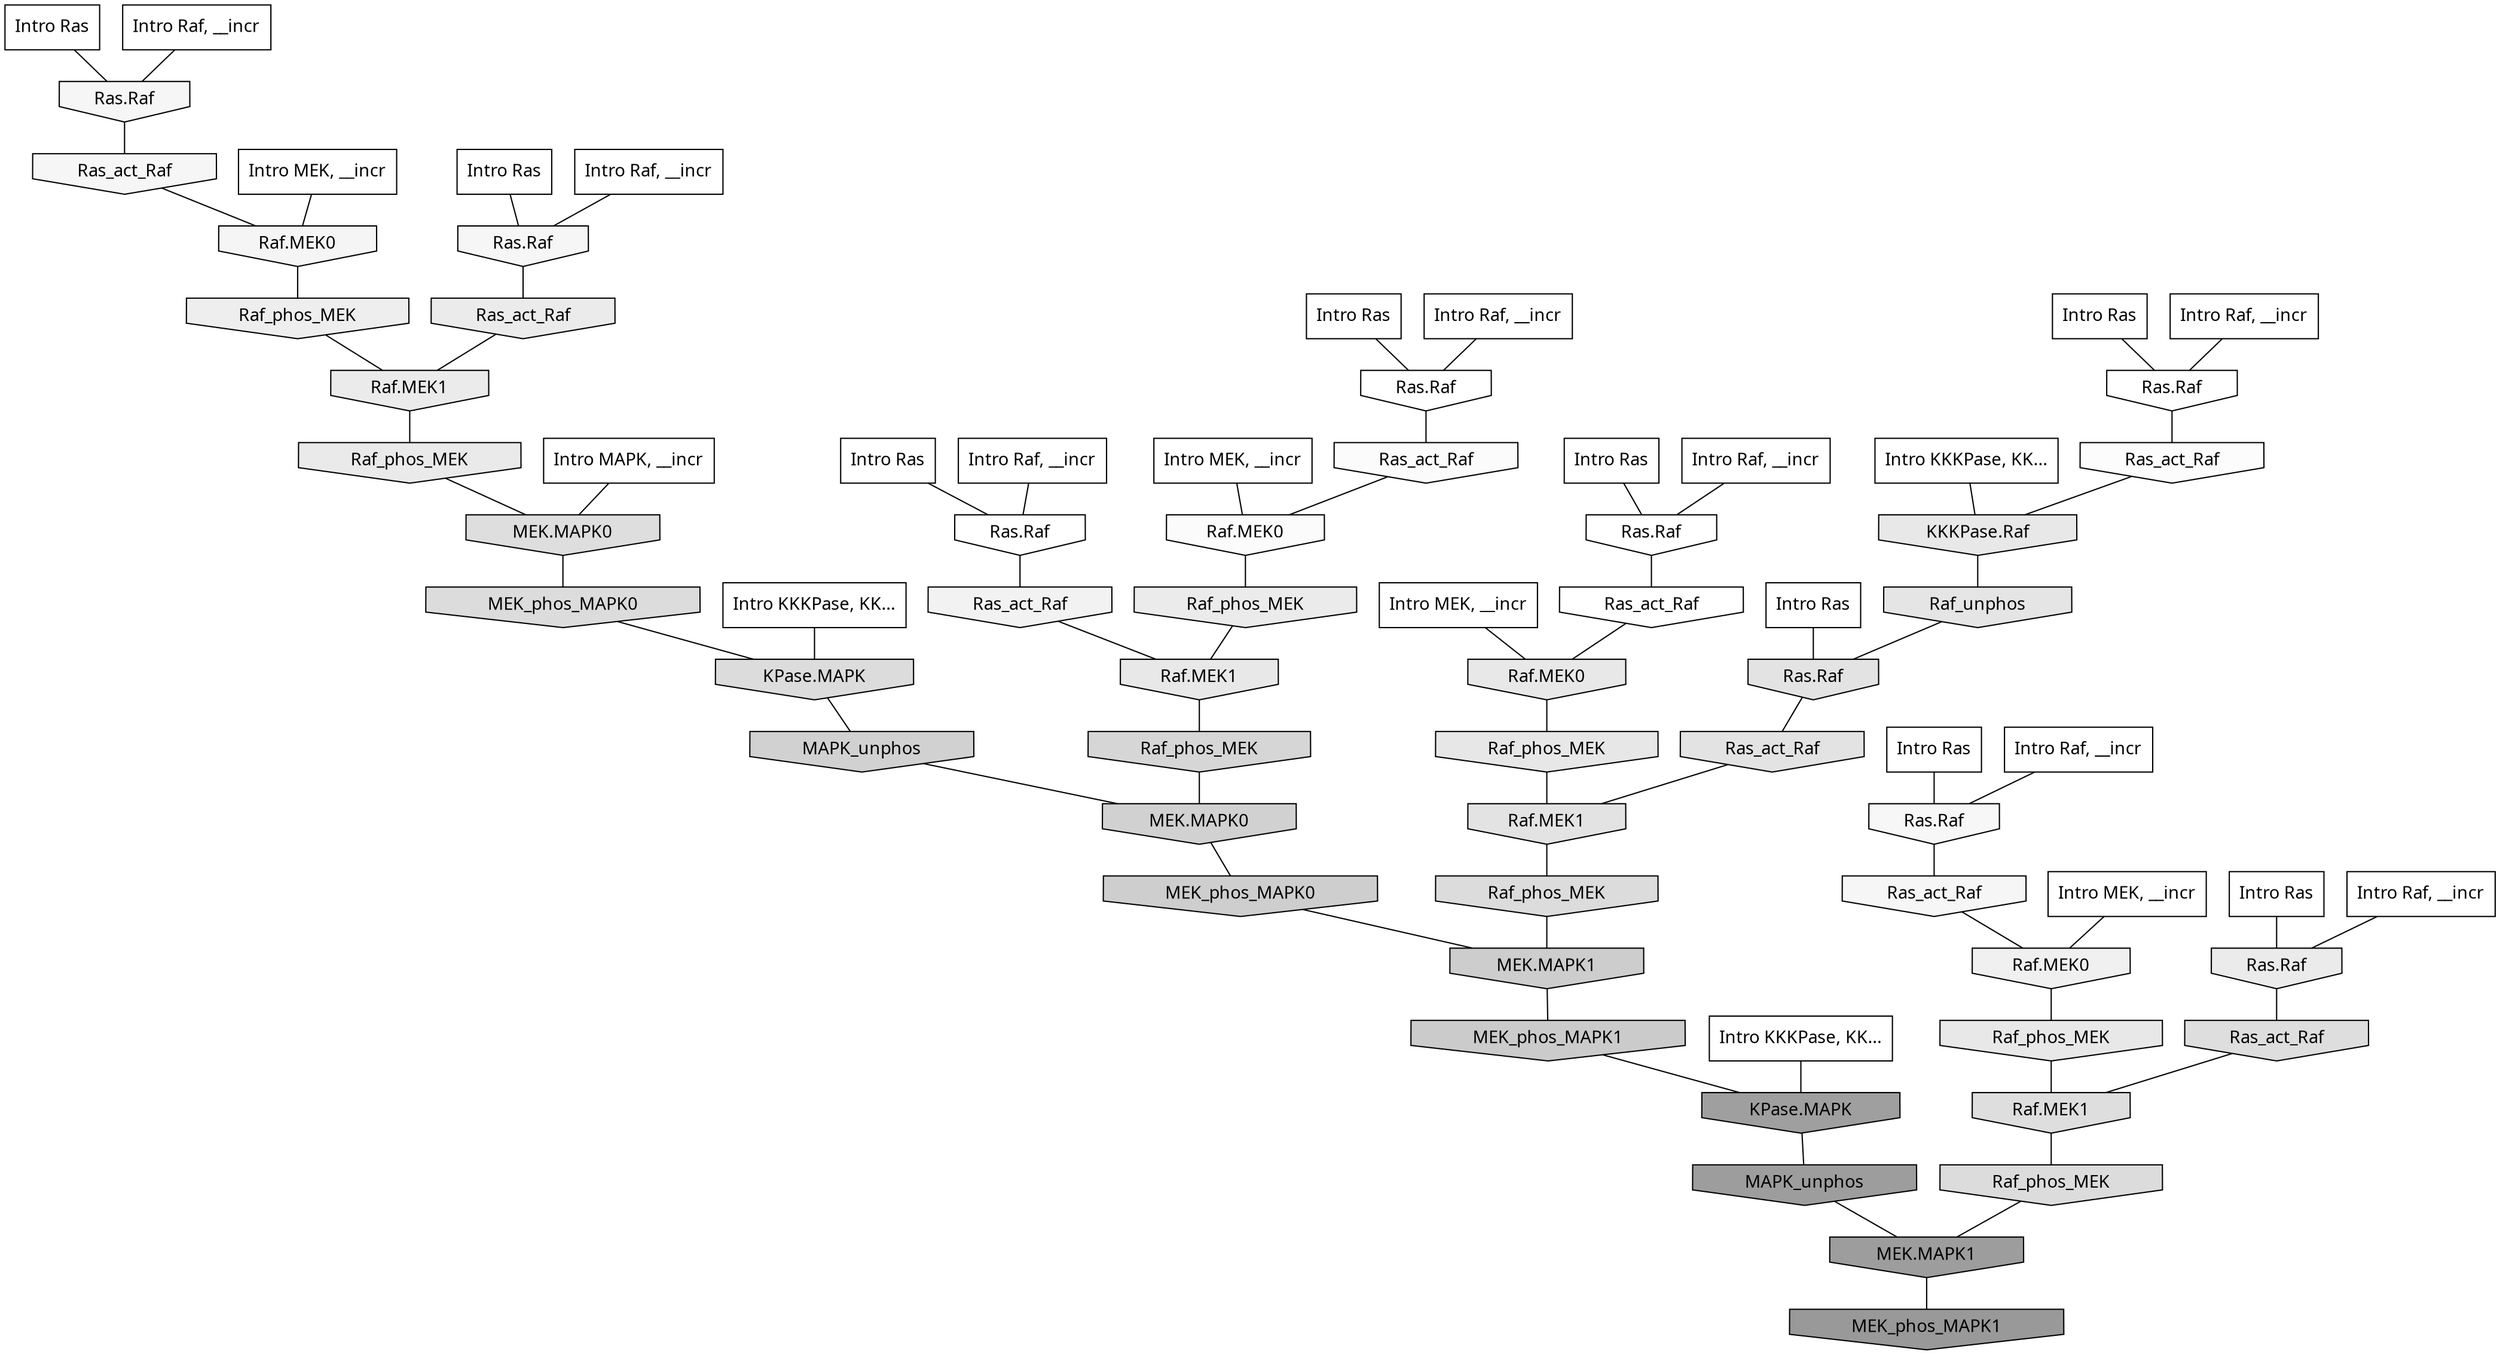 digraph G{
  rankdir="TB";
  ranksep=0.30;
  node [fontname="CMU Serif"];
  edge [fontname="CMU Serif"];
  
  3 [label="Intro Ras", shape=rectangle, style=filled, fillcolor="0.000 0.000 1.000"]
  
  28 [label="Intro Ras", shape=rectangle, style=filled, fillcolor="0.000 0.000 1.000"]
  
  35 [label="Intro Ras", shape=rectangle, style=filled, fillcolor="0.000 0.000 1.000"]
  
  41 [label="Intro Ras", shape=rectangle, style=filled, fillcolor="0.000 0.000 1.000"]
  
  49 [label="Intro Ras", shape=rectangle, style=filled, fillcolor="0.000 0.000 1.000"]
  
  51 [label="Intro Ras", shape=rectangle, style=filled, fillcolor="0.000 0.000 1.000"]
  
  52 [label="Intro Ras", shape=rectangle, style=filled, fillcolor="0.000 0.000 1.000"]
  
  68 [label="Intro Ras", shape=rectangle, style=filled, fillcolor="0.000 0.000 1.000"]
  
  85 [label="Intro Ras", shape=rectangle, style=filled, fillcolor="0.000 0.000 1.000"]
  
  322 [label="Intro Raf, __incr", shape=rectangle, style=filled, fillcolor="0.000 0.000 1.000"]
  
  398 [label="Intro Raf, __incr", shape=rectangle, style=filled, fillcolor="0.000 0.000 1.000"]
  
  469 [label="Intro Raf, __incr", shape=rectangle, style=filled, fillcolor="0.000 0.000 1.000"]
  
  503 [label="Intro Raf, __incr", shape=rectangle, style=filled, fillcolor="0.000 0.000 1.000"]
  
  722 [label="Intro Raf, __incr", shape=rectangle, style=filled, fillcolor="0.000 0.000 1.000"]
  
  789 [label="Intro Raf, __incr", shape=rectangle, style=filled, fillcolor="0.000 0.000 1.000"]
  
  824 [label="Intro Raf, __incr", shape=rectangle, style=filled, fillcolor="0.000 0.000 1.000"]
  
  938 [label="Intro Raf, __incr", shape=rectangle, style=filled, fillcolor="0.000 0.000 1.000"]
  
  1270 [label="Intro MEK, __incr", shape=rectangle, style=filled, fillcolor="0.000 0.000 1.000"]
  
  1631 [label="Intro MEK, __incr", shape=rectangle, style=filled, fillcolor="0.000 0.000 1.000"]
  
  1689 [label="Intro MEK, __incr", shape=rectangle, style=filled, fillcolor="0.000 0.000 1.000"]
  
  2051 [label="Intro MEK, __incr", shape=rectangle, style=filled, fillcolor="0.000 0.000 1.000"]
  
  2500 [label="Intro MAPK, __incr", shape=rectangle, style=filled, fillcolor="0.000 0.000 1.000"]
  
  3183 [label="Intro KKKPase, KK...", shape=rectangle, style=filled, fillcolor="0.000 0.000 1.000"]
  
  3185 [label="Intro KKKPase, KK...", shape=rectangle, style=filled, fillcolor="0.000 0.000 1.000"]
  
  3188 [label="Intro KKKPase, KK...", shape=rectangle, style=filled, fillcolor="0.000 0.000 1.000"]
  
  3226 [label="Ras.Raf", shape=invhouse, style=filled, fillcolor="0.000 0.000 1.000"]
  
  3267 [label="Ras.Raf", shape=invhouse, style=filled, fillcolor="0.000 0.000 1.000"]
  
  3294 [label="Ras.Raf", shape=invhouse, style=filled, fillcolor="0.000 0.000 1.000"]
  
  3301 [label="Ras.Raf", shape=invhouse, style=filled, fillcolor="0.000 0.000 1.000"]
  
  3336 [label="Ras_act_Raf", shape=invhouse, style=filled, fillcolor="0.000 0.000 0.998"]
  
  3472 [label="Ras_act_Raf", shape=invhouse, style=filled, fillcolor="0.000 0.000 0.987"]
  
  3508 [label="Ras_act_Raf", shape=invhouse, style=filled, fillcolor="0.000 0.000 0.984"]
  
  3510 [label="Raf.MEK0", shape=invhouse, style=filled, fillcolor="0.000 0.000 0.984"]
  
  3818 [label="Ras.Raf", shape=invhouse, style=filled, fillcolor="0.000 0.000 0.968"]
  
  3946 [label="Ras.Raf", shape=invhouse, style=filled, fillcolor="0.000 0.000 0.964"]
  
  3976 [label="Ras_act_Raf", shape=invhouse, style=filled, fillcolor="0.000 0.000 0.964"]
  
  4002 [label="Ras.Raf", shape=invhouse, style=filled, fillcolor="0.000 0.000 0.963"]
  
  4063 [label="Ras_act_Raf", shape=invhouse, style=filled, fillcolor="0.000 0.000 0.961"]
  
  4091 [label="Raf.MEK0", shape=invhouse, style=filled, fillcolor="0.000 0.000 0.960"]
  
  4440 [label="Ras_act_Raf", shape=invhouse, style=filled, fillcolor="0.000 0.000 0.948"]
  
  4735 [label="Raf.MEK0", shape=invhouse, style=filled, fillcolor="0.000 0.000 0.939"]
  
  4956 [label="Raf_phos_MEK", shape=invhouse, style=filled, fillcolor="0.000 0.000 0.932"]
  
  5331 [label="Ras_act_Raf", shape=invhouse, style=filled, fillcolor="0.000 0.000 0.921"]
  
  5337 [label="Raf.MEK1", shape=invhouse, style=filled, fillcolor="0.000 0.000 0.921"]
  
  5342 [label="Ras.Raf", shape=invhouse, style=filled, fillcolor="0.000 0.000 0.921"]
  
  5362 [label="Raf_phos_MEK", shape=invhouse, style=filled, fillcolor="0.000 0.000 0.920"]
  
  5464 [label="Raf_phos_MEK", shape=invhouse, style=filled, fillcolor="0.000 0.000 0.917"]
  
  5684 [label="Raf_phos_MEK", shape=invhouse, style=filled, fillcolor="0.000 0.000 0.910"]
  
  5742 [label="Raf.MEK0", shape=invhouse, style=filled, fillcolor="0.000 0.000 0.909"]
  
  5767 [label="Raf.MEK1", shape=invhouse, style=filled, fillcolor="0.000 0.000 0.908"]
  
  5812 [label="KKKPase.Raf", shape=invhouse, style=filled, fillcolor="0.000 0.000 0.908"]
  
  5965 [label="Raf_phos_MEK", shape=invhouse, style=filled, fillcolor="0.000 0.000 0.904"]
  
  6199 [label="Raf_unphos", shape=invhouse, style=filled, fillcolor="0.000 0.000 0.897"]
  
  6567 [label="Ras.Raf", shape=invhouse, style=filled, fillcolor="0.000 0.000 0.890"]
  
  6675 [label="Ras_act_Raf", shape=invhouse, style=filled, fillcolor="0.000 0.000 0.888"]
  
  6678 [label="Raf.MEK1", shape=invhouse, style=filled, fillcolor="0.000 0.000 0.888"]
  
  7674 [label="MEK.MAPK0", shape=invhouse, style=filled, fillcolor="0.000 0.000 0.871"]
  
  7843 [label="Ras_act_Raf", shape=invhouse, style=filled, fillcolor="0.000 0.000 0.868"]
  
  7847 [label="Raf.MEK1", shape=invhouse, style=filled, fillcolor="0.000 0.000 0.868"]
  
  8320 [label="MEK_phos_MAPK0", shape=invhouse, style=filled, fillcolor="0.000 0.000 0.861"]
  
  8329 [label="Raf_phos_MEK", shape=invhouse, style=filled, fillcolor="0.000 0.000 0.861"]
  
  8372 [label="KPase.MAPK", shape=invhouse, style=filled, fillcolor="0.000 0.000 0.861"]
  
  8396 [label="Raf_phos_MEK", shape=invhouse, style=filled, fillcolor="0.000 0.000 0.860"]
  
  10216 [label="Raf_phos_MEK", shape=invhouse, style=filled, fillcolor="0.000 0.000 0.837"]
  
  12038 [label="MAPK_unphos", shape=invhouse, style=filled, fillcolor="0.000 0.000 0.820"]
  
  12452 [label="MEK.MAPK0", shape=invhouse, style=filled, fillcolor="0.000 0.000 0.817"]
  
  13931 [label="MEK_phos_MAPK0", shape=invhouse, style=filled, fillcolor="0.000 0.000 0.805"]
  
  14661 [label="MEK.MAPK1", shape=invhouse, style=filled, fillcolor="0.000 0.000 0.801"]
  
  15636 [label="MEK_phos_MAPK1", shape=invhouse, style=filled, fillcolor="0.000 0.000 0.793"]
  
  22783 [label="KPase.MAPK", shape=invhouse, style=filled, fillcolor="0.000 0.000 0.623"]
  
  23052 [label="MAPK_unphos", shape=invhouse, style=filled, fillcolor="0.000 0.000 0.615"]
  
  23053 [label="MEK.MAPK1", shape=invhouse, style=filled, fillcolor="0.000 0.000 0.615"]
  
  23532 [label="MEK_phos_MAPK1", shape=invhouse, style=filled, fillcolor="0.000 0.000 0.600"]
  
  
  23053 -> 23532 [dir=none, color="0.000 0.000 0.000"] 
  23052 -> 23053 [dir=none, color="0.000 0.000 0.000"] 
  22783 -> 23052 [dir=none, color="0.000 0.000 0.000"] 
  15636 -> 22783 [dir=none, color="0.000 0.000 0.000"] 
  14661 -> 15636 [dir=none, color="0.000 0.000 0.000"] 
  13931 -> 14661 [dir=none, color="0.000 0.000 0.000"] 
  12452 -> 13931 [dir=none, color="0.000 0.000 0.000"] 
  12038 -> 12452 [dir=none, color="0.000 0.000 0.000"] 
  10216 -> 12452 [dir=none, color="0.000 0.000 0.000"] 
  8396 -> 23053 [dir=none, color="0.000 0.000 0.000"] 
  8372 -> 12038 [dir=none, color="0.000 0.000 0.000"] 
  8329 -> 14661 [dir=none, color="0.000 0.000 0.000"] 
  8320 -> 8372 [dir=none, color="0.000 0.000 0.000"] 
  7847 -> 8396 [dir=none, color="0.000 0.000 0.000"] 
  7843 -> 7847 [dir=none, color="0.000 0.000 0.000"] 
  7674 -> 8320 [dir=none, color="0.000 0.000 0.000"] 
  6678 -> 8329 [dir=none, color="0.000 0.000 0.000"] 
  6675 -> 6678 [dir=none, color="0.000 0.000 0.000"] 
  6567 -> 6675 [dir=none, color="0.000 0.000 0.000"] 
  6199 -> 6567 [dir=none, color="0.000 0.000 0.000"] 
  5965 -> 6678 [dir=none, color="0.000 0.000 0.000"] 
  5812 -> 6199 [dir=none, color="0.000 0.000 0.000"] 
  5767 -> 10216 [dir=none, color="0.000 0.000 0.000"] 
  5742 -> 5965 [dir=none, color="0.000 0.000 0.000"] 
  5684 -> 7847 [dir=none, color="0.000 0.000 0.000"] 
  5464 -> 7674 [dir=none, color="0.000 0.000 0.000"] 
  5362 -> 5767 [dir=none, color="0.000 0.000 0.000"] 
  5342 -> 7843 [dir=none, color="0.000 0.000 0.000"] 
  5337 -> 5464 [dir=none, color="0.000 0.000 0.000"] 
  5331 -> 5337 [dir=none, color="0.000 0.000 0.000"] 
  4956 -> 5337 [dir=none, color="0.000 0.000 0.000"] 
  4735 -> 5684 [dir=none, color="0.000 0.000 0.000"] 
  4440 -> 5767 [dir=none, color="0.000 0.000 0.000"] 
  4091 -> 4956 [dir=none, color="0.000 0.000 0.000"] 
  4063 -> 4735 [dir=none, color="0.000 0.000 0.000"] 
  4002 -> 5331 [dir=none, color="0.000 0.000 0.000"] 
  3976 -> 4091 [dir=none, color="0.000 0.000 0.000"] 
  3946 -> 3976 [dir=none, color="0.000 0.000 0.000"] 
  3818 -> 4063 [dir=none, color="0.000 0.000 0.000"] 
  3510 -> 5362 [dir=none, color="0.000 0.000 0.000"] 
  3508 -> 3510 [dir=none, color="0.000 0.000 0.000"] 
  3472 -> 5812 [dir=none, color="0.000 0.000 0.000"] 
  3336 -> 5742 [dir=none, color="0.000 0.000 0.000"] 
  3301 -> 3336 [dir=none, color="0.000 0.000 0.000"] 
  3294 -> 3508 [dir=none, color="0.000 0.000 0.000"] 
  3267 -> 3472 [dir=none, color="0.000 0.000 0.000"] 
  3226 -> 4440 [dir=none, color="0.000 0.000 0.000"] 
  3188 -> 8372 [dir=none, color="0.000 0.000 0.000"] 
  3185 -> 22783 [dir=none, color="0.000 0.000 0.000"] 
  3183 -> 5812 [dir=none, color="0.000 0.000 0.000"] 
  2500 -> 7674 [dir=none, color="0.000 0.000 0.000"] 
  2051 -> 4735 [dir=none, color="0.000 0.000 0.000"] 
  1689 -> 4091 [dir=none, color="0.000 0.000 0.000"] 
  1631 -> 3510 [dir=none, color="0.000 0.000 0.000"] 
  1270 -> 5742 [dir=none, color="0.000 0.000 0.000"] 
  938 -> 3267 [dir=none, color="0.000 0.000 0.000"] 
  824 -> 3301 [dir=none, color="0.000 0.000 0.000"] 
  789 -> 3818 [dir=none, color="0.000 0.000 0.000"] 
  722 -> 3946 [dir=none, color="0.000 0.000 0.000"] 
  503 -> 5342 [dir=none, color="0.000 0.000 0.000"] 
  469 -> 3294 [dir=none, color="0.000 0.000 0.000"] 
  398 -> 3226 [dir=none, color="0.000 0.000 0.000"] 
  322 -> 4002 [dir=none, color="0.000 0.000 0.000"] 
  85 -> 3226 [dir=none, color="0.000 0.000 0.000"] 
  68 -> 4002 [dir=none, color="0.000 0.000 0.000"] 
  52 -> 5342 [dir=none, color="0.000 0.000 0.000"] 
  51 -> 3818 [dir=none, color="0.000 0.000 0.000"] 
  49 -> 3267 [dir=none, color="0.000 0.000 0.000"] 
  41 -> 3301 [dir=none, color="0.000 0.000 0.000"] 
  35 -> 6567 [dir=none, color="0.000 0.000 0.000"] 
  28 -> 3294 [dir=none, color="0.000 0.000 0.000"] 
  3 -> 3946 [dir=none, color="0.000 0.000 0.000"] 
  
  }
